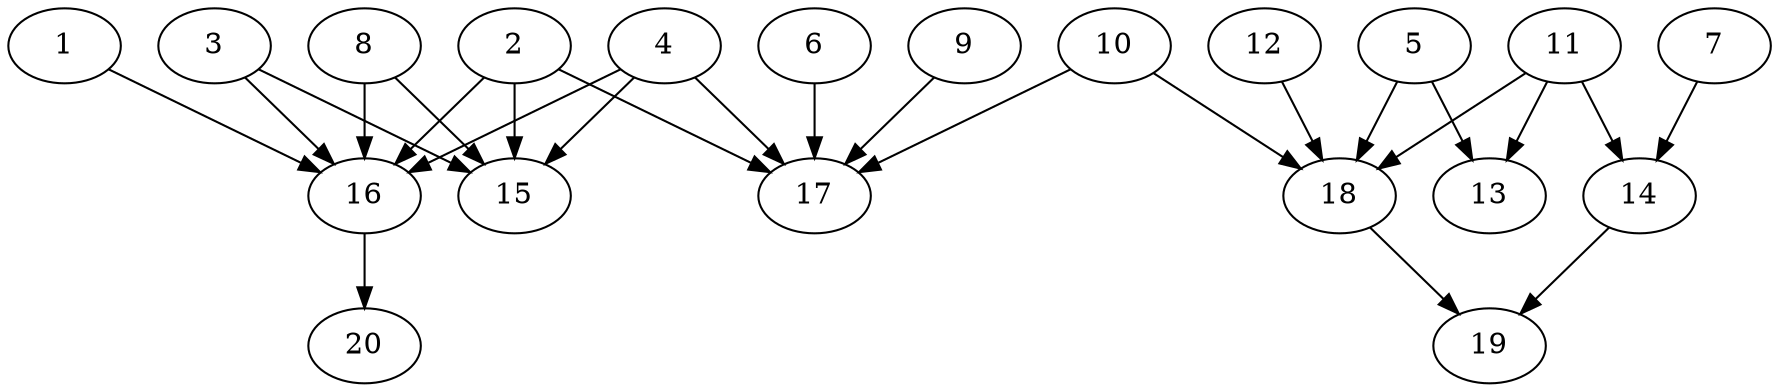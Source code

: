 // DAG automatically generated by daggen at Sat Jul 27 15:39:06 2019
// ./daggen --dot -n 20 --ccr 0.5 --fat 0.8 --regular 0.5 --density 0.4 --mindata 5242880 --maxdata 52428800 
digraph G {
  1 [size="51359744", alpha="0.04", expect_size="25679872"] 
  1 -> 16 [size ="25679872"]
  2 [size="33124352", alpha="0.04", expect_size="16562176"] 
  2 -> 15 [size ="16562176"]
  2 -> 16 [size ="16562176"]
  2 -> 17 [size ="16562176"]
  3 [size="68014080", alpha="0.05", expect_size="34007040"] 
  3 -> 15 [size ="34007040"]
  3 -> 16 [size ="34007040"]
  4 [size="88496128", alpha="0.15", expect_size="44248064"] 
  4 -> 15 [size ="44248064"]
  4 -> 16 [size ="44248064"]
  4 -> 17 [size ="44248064"]
  5 [size="19728384", alpha="0.09", expect_size="9864192"] 
  5 -> 13 [size ="9864192"]
  5 -> 18 [size ="9864192"]
  6 [size="53491712", alpha="0.10", expect_size="26745856"] 
  6 -> 17 [size ="26745856"]
  7 [size="67207168", alpha="0.16", expect_size="33603584"] 
  7 -> 14 [size ="33603584"]
  8 [size="42086400", alpha="0.04", expect_size="21043200"] 
  8 -> 15 [size ="21043200"]
  8 -> 16 [size ="21043200"]
  9 [size="81270784", alpha="0.07", expect_size="40635392"] 
  9 -> 17 [size ="40635392"]
  10 [size="35043328", alpha="0.09", expect_size="17521664"] 
  10 -> 17 [size ="17521664"]
  10 -> 18 [size ="17521664"]
  11 [size="78227456", alpha="0.01", expect_size="39113728"] 
  11 -> 13 [size ="39113728"]
  11 -> 14 [size ="39113728"]
  11 -> 18 [size ="39113728"]
  12 [size="96774144", alpha="0.12", expect_size="48387072"] 
  12 -> 18 [size ="48387072"]
  13 [size="20316160", alpha="0.09", expect_size="10158080"] 
  14 [size="43143168", alpha="0.08", expect_size="21571584"] 
  14 -> 19 [size ="21571584"]
  15 [size="17958912", alpha="0.05", expect_size="8979456"] 
  16 [size="60172288", alpha="0.17", expect_size="30086144"] 
  16 -> 20 [size ="30086144"]
  17 [size="12498944", alpha="0.12", expect_size="6249472"] 
  18 [size="86824960", alpha="0.09", expect_size="43412480"] 
  18 -> 19 [size ="43412480"]
  19 [size="11198464", alpha="0.11", expect_size="5599232"] 
  20 [size="43001856", alpha="0.09", expect_size="21500928"] 
}

